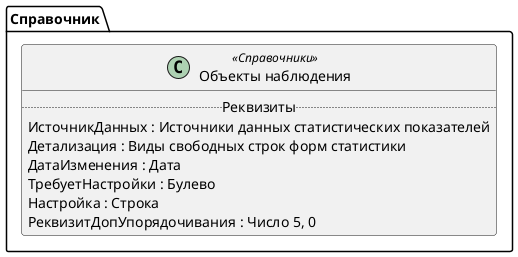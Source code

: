 ﻿@startuml ОбъектыСтатистическогоНаблюдения
'!include templates.wsd
'..\include templates.wsd
class Справочник.ОбъектыСтатистическогоНаблюдения as "Объекты наблюдения" <<Справочники>>
{
..Реквизиты..
ИсточникДанных : Источники данных статистических показателей
Детализация : Виды свободных строк форм статистики
ДатаИзменения : Дата
ТребуетНастройки : Булево
Настройка : Строка
РеквизитДопУпорядочивания : Число 5, 0
}
@enduml
